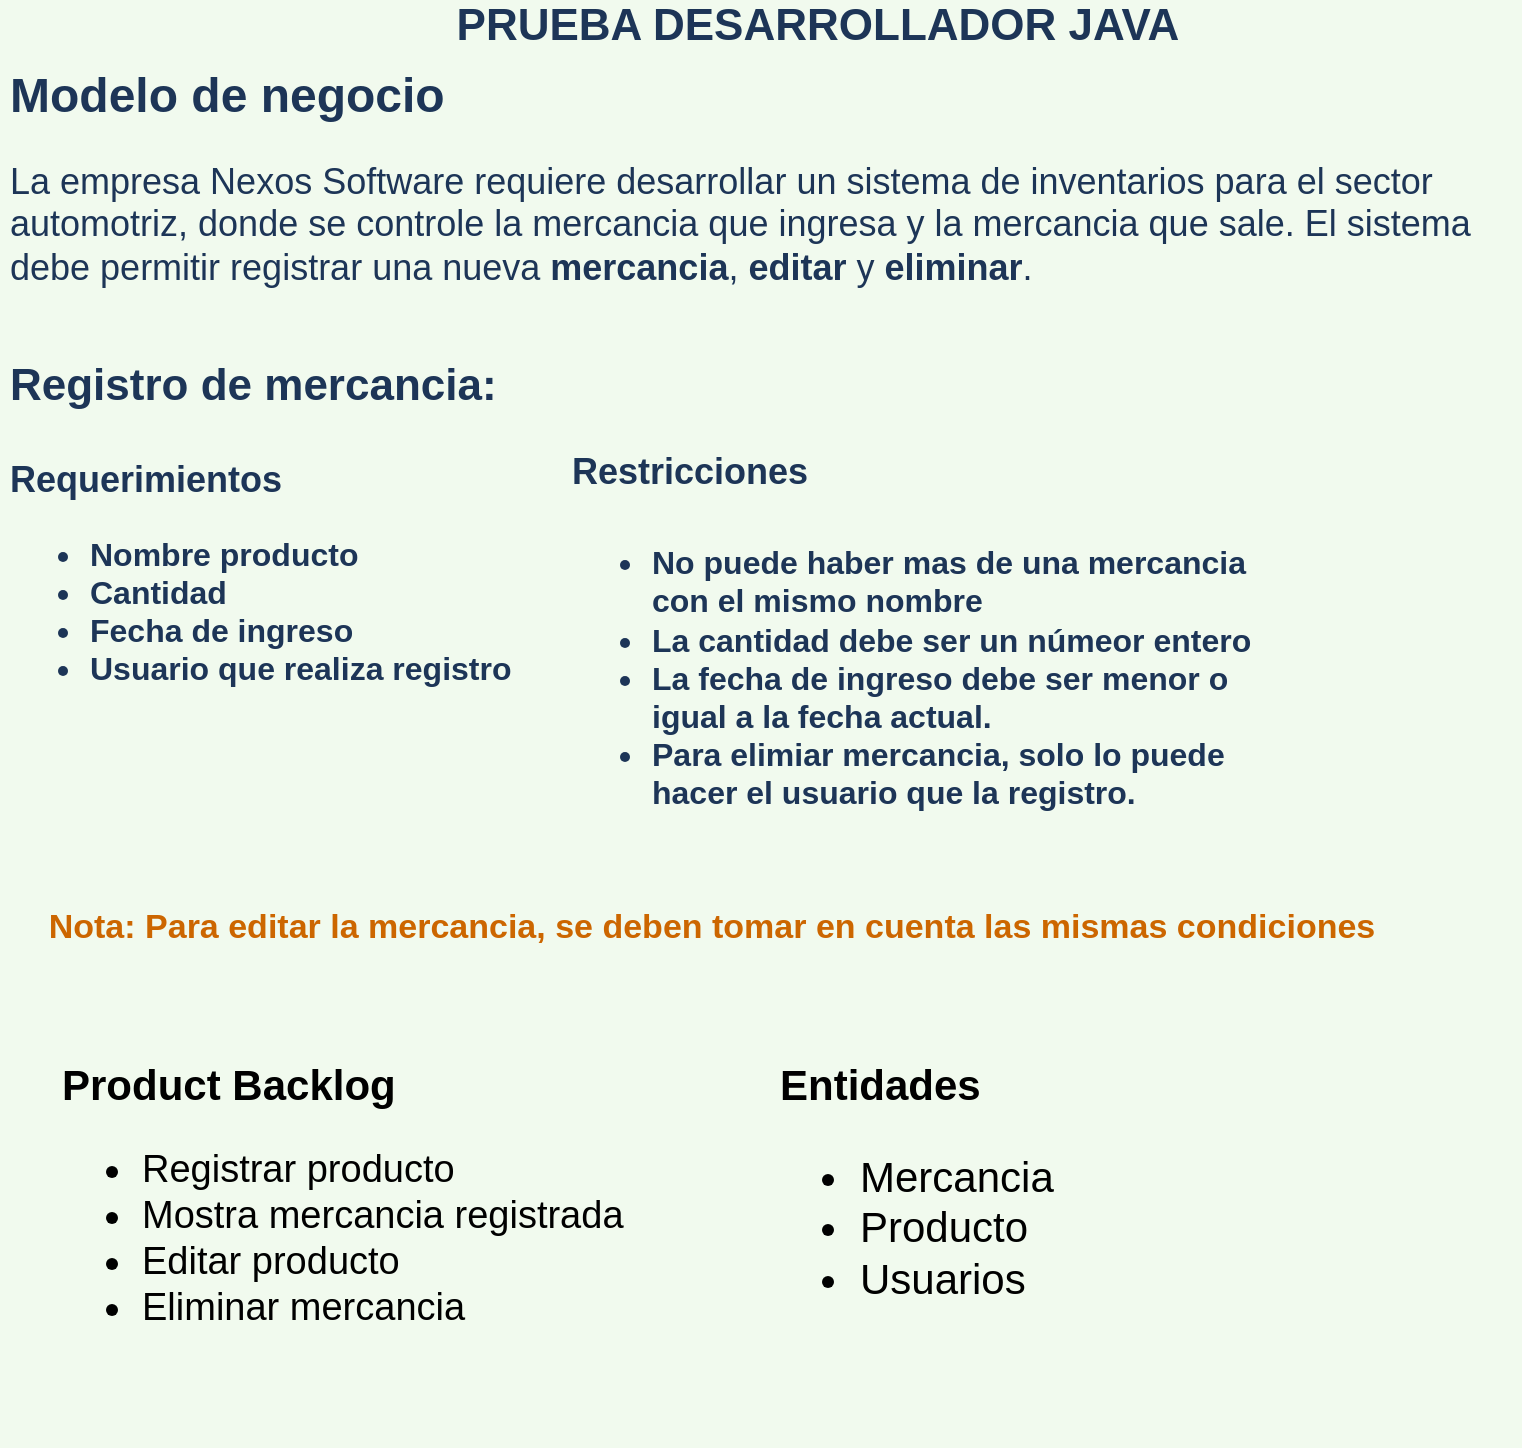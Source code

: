 <mxfile>
    <diagram id="35_GqeY-hcS4UMfaOFEf" name="Reto">
        <mxGraphModel dx="1060" dy="479" grid="0" gridSize="10" guides="1" tooltips="1" connect="1" arrows="1" fold="1" page="1" pageScale="1" pageWidth="827" pageHeight="1169" background="#F1FAEE" math="0" shadow="0">
            <root>
                <mxCell id="0"/>
                <mxCell id="1" parent="0"/>
                <mxCell id="2" value="&lt;b style=&quot;font-size: 22px;&quot;&gt;PRUEBA DESARROLLADOR JAVA&lt;/b&gt;" style="text;html=1;strokeColor=none;fillColor=none;align=center;verticalAlign=middle;whiteSpace=wrap;rounded=0;fontColor=#1D3557;fontSize=22;" parent="1" vertex="1">
                    <mxGeometry x="256" y="60" width="386" height="10" as="geometry"/>
                </mxCell>
                <mxCell id="4" value="&lt;h1 style=&quot;font-size: 24px&quot;&gt;&lt;font style=&quot;font-size: 24px&quot;&gt;Modelo de negocio&lt;/font&gt;&lt;/h1&gt;&lt;p style=&quot;font-size: 18px&quot;&gt;La empresa Nexos Software requiere desarrollar un sistema de inventarios para el sector automotriz, donde se controle la mercancia que ingresa y la mercancia que sale. El sistema debe permitir registrar una nueva &lt;b&gt;mercancia&lt;/b&gt;, &lt;b&gt;editar&lt;/b&gt; y &lt;b&gt;eliminar&lt;/b&gt;.&lt;/p&gt;" style="text;html=1;strokeColor=none;fillColor=none;spacing=5;spacingTop=-20;whiteSpace=wrap;overflow=hidden;rounded=0;sketch=0;fontSize=16;fontColor=#1D3557;" parent="1" vertex="1">
                    <mxGeometry x="40" y="80" width="760" height="125" as="geometry"/>
                </mxCell>
                <mxCell id="6" value="&lt;h1&gt;&lt;font style=&quot;font-size: 22px&quot;&gt;Registro de mercancia:&lt;/font&gt;&lt;/h1&gt;&lt;div&gt;&lt;font style=&quot;font-size: 18px&quot;&gt;&lt;b&gt;Requerimientos&lt;/b&gt;&lt;/font&gt;&lt;/div&gt;&lt;ul&gt;&lt;li&gt;&lt;b&gt;Nombre producto&lt;/b&gt;&lt;br&gt;&lt;/li&gt;&lt;li&gt;&lt;b&gt;Cantidad&lt;/b&gt;&lt;/li&gt;&lt;li&gt;&lt;b&gt;Fecha de ingreso&lt;/b&gt;&lt;/li&gt;&lt;li&gt;&lt;b&gt;Usuario que realiza registro&lt;/b&gt;&lt;/li&gt;&lt;/ul&gt;&lt;p&gt;&lt;/p&gt;" style="text;html=1;strokeColor=none;fillColor=none;spacing=5;spacingTop=-20;whiteSpace=wrap;overflow=hidden;rounded=0;sketch=0;fontSize=16;fontColor=#1D3557;" parent="1" vertex="1">
                    <mxGeometry x="40" y="211" width="317" height="276" as="geometry"/>
                </mxCell>
                <mxCell id="7" value="&lt;h1&gt;&lt;b style=&quot;font-size: 18px&quot;&gt;Restricciones&lt;/b&gt;&lt;br&gt;&lt;/h1&gt;&lt;ul&gt;&lt;li&gt;&lt;b&gt;No puede haber mas de una mercancia con el mismo nombre&lt;/b&gt;&lt;/li&gt;&lt;li&gt;&lt;b&gt;La cantidad debe ser un númeor entero&lt;/b&gt;&lt;/li&gt;&lt;li&gt;&lt;b&gt;La fecha de ingreso debe ser menor o igual a la fecha actual.&lt;/b&gt;&lt;/li&gt;&lt;li&gt;&lt;b&gt;Para elimiar mercancia, solo lo puede hacer el usuario que la registro.&lt;/b&gt;&lt;/li&gt;&lt;/ul&gt;&lt;p&gt;&lt;/p&gt;" style="text;html=1;strokeColor=none;fillColor=none;spacing=5;spacingTop=-20;whiteSpace=wrap;overflow=hidden;rounded=0;sketch=0;fontSize=16;fontColor=#1D3557;" parent="1" vertex="1">
                    <mxGeometry x="321" y="253" width="368" height="243" as="geometry"/>
                </mxCell>
                <mxCell id="8" value="Nota: Para editar la mercancia, se deben tomar en cuenta las mismas condiciones" style="text;html=1;strokeColor=none;fillColor=none;align=center;verticalAlign=middle;whiteSpace=wrap;rounded=0;sketch=0;fontSize=17;fontStyle=1;fontColor=#CC6600;" parent="1" vertex="1">
                    <mxGeometry x="54" y="506" width="684" height="20" as="geometry"/>
                </mxCell>
                <mxCell id="10" value="&lt;h1 style=&quot;font-size: 21px&quot;&gt;&lt;font style=&quot;font-size: 21px&quot;&gt;Product Backlog&lt;/font&gt;&lt;/h1&gt;&lt;div style=&quot;font-size: 19px&quot;&gt;&lt;ul&gt;&lt;li&gt;&lt;font style=&quot;font-size: 19px&quot;&gt;Registrar producto&lt;/font&gt;&lt;/li&gt;&lt;li&gt;&lt;font style=&quot;font-size: 19px&quot;&gt;Mostra mercancia registrada&lt;/font&gt;&lt;/li&gt;&lt;li&gt;&lt;font style=&quot;font-size: 19px&quot;&gt;Editar producto&lt;/font&gt;&lt;/li&gt;&lt;li&gt;&lt;font style=&quot;font-size: 19px&quot;&gt;Eliminar mercancia&lt;/font&gt;&lt;/li&gt;&lt;/ul&gt;&lt;/div&gt;" style="text;html=1;strokeColor=none;fillColor=none;spacing=5;spacingTop=-20;whiteSpace=wrap;overflow=hidden;rounded=0;sketch=0;fontSize=21;fontColor=#000000;" parent="1" vertex="1">
                    <mxGeometry x="66" y="578" width="294" height="197" as="geometry"/>
                </mxCell>
                <mxCell id="80CbuJvlm-rn-mdEoXSo-10" value="&lt;h1 style=&quot;font-size: 21px&quot;&gt;Entidades&lt;/h1&gt;&lt;div&gt;&lt;ul&gt;&lt;li&gt;Mercancia&lt;/li&gt;&lt;li&gt;Producto&lt;/li&gt;&lt;li&gt;Usuarios&lt;/li&gt;&lt;/ul&gt;&lt;/div&gt;" style="text;html=1;strokeColor=none;fillColor=none;spacing=5;spacingTop=-20;whiteSpace=wrap;overflow=hidden;rounded=0;sketch=0;fontSize=21;fontColor=#000000;" parent="1" vertex="1">
                    <mxGeometry x="425" y="578" width="294" height="197" as="geometry"/>
                </mxCell>
            </root>
        </mxGraphModel>
    </diagram>
    <diagram id="Z2cMeqLKKhU5jT5dUylI" name="Mokups">
        <mxGraphModel dx="1060" dy="499" grid="0" gridSize="10" guides="1" tooltips="1" connect="1" arrows="1" fold="1" page="1" pageScale="1" pageWidth="827" pageHeight="1169" math="0" shadow="0">
            <root>
                <mxCell id="kp_I51TYkRLFt57Wf-5Y-0"/>
                <mxCell id="kp_I51TYkRLFt57Wf-5Y-1" parent="kp_I51TYkRLFt57Wf-5Y-0"/>
                <mxCell id="W-PX67Ha8uIDSohDjEi4-0" value="" style="strokeWidth=1;shadow=0;dashed=0;align=center;html=1;shape=mxgraph.mockup.containers.browserWindow;rSize=0;strokeColor2=#008cff;strokeColor3=#c4c4c4;mainText=,;recursiveResize=0;rounded=0;sketch=0;" parent="kp_I51TYkRLFt57Wf-5Y-1" vertex="1">
                    <mxGeometry x="59" y="30" width="701" height="471" as="geometry"/>
                </mxCell>
                <mxCell id="W-PX67Ha8uIDSohDjEi4-1" value="Page 1" style="strokeWidth=1;shadow=0;dashed=0;align=center;html=1;shape=mxgraph.mockup.containers.anchor;fontSize=17;align=left;" parent="W-PX67Ha8uIDSohDjEi4-0" vertex="1">
                    <mxGeometry x="60" y="12" width="110" height="26" as="geometry"/>
                </mxCell>
                <mxCell id="W-PX67Ha8uIDSohDjEi4-2" value="https://www.draw.io" style="strokeWidth=1;shadow=0;dashed=0;align=center;html=1;shape=mxgraph.mockup.containers.anchor;rSize=0;fontSize=17;align=left;" parent="W-PX67Ha8uIDSohDjEi4-0" vertex="1">
                    <mxGeometry x="130" y="60" width="250" height="26" as="geometry"/>
                </mxCell>
                <mxCell id="W-PX67Ha8uIDSohDjEi4-3" value="" style="strokeWidth=1;shadow=0;dashed=0;align=center;html=1;shape=mxgraph.mockup.containers.browserWindow;rSize=0;strokeColor2=#008cff;strokeColor3=#c4c4c4;mainText=,;recursiveResize=0;rounded=0;sketch=0;" parent="kp_I51TYkRLFt57Wf-5Y-1" vertex="1">
                    <mxGeometry x="59" y="563" width="701" height="471" as="geometry"/>
                </mxCell>
                <mxCell id="W-PX67Ha8uIDSohDjEi4-4" value="Page 1" style="strokeWidth=1;shadow=0;dashed=0;align=center;html=1;shape=mxgraph.mockup.containers.anchor;fontSize=17;align=left;" parent="W-PX67Ha8uIDSohDjEi4-3" vertex="1">
                    <mxGeometry x="60" y="12" width="110" height="26" as="geometry"/>
                </mxCell>
                <mxCell id="W-PX67Ha8uIDSohDjEi4-5" value="https://www.draw.io" style="strokeWidth=1;shadow=0;dashed=0;align=center;html=1;shape=mxgraph.mockup.containers.anchor;rSize=0;fontSize=17;align=left;" parent="W-PX67Ha8uIDSohDjEi4-3" vertex="1">
                    <mxGeometry x="130" y="60" width="250" height="26" as="geometry"/>
                </mxCell>
                <mxCell id="W-PX67Ha8uIDSohDjEi4-6" value="" style="strokeWidth=1;shadow=0;dashed=0;align=center;html=1;shape=mxgraph.mockup.containers.browserWindow;rSize=0;strokeColor2=#008cff;strokeColor3=#c4c4c4;mainText=,;recursiveResize=0;rounded=0;sketch=0;" parent="kp_I51TYkRLFt57Wf-5Y-1" vertex="1">
                    <mxGeometry x="890" y="35" width="701" height="471" as="geometry"/>
                </mxCell>
                <mxCell id="W-PX67Ha8uIDSohDjEi4-7" value="Page 1" style="strokeWidth=1;shadow=0;dashed=0;align=center;html=1;shape=mxgraph.mockup.containers.anchor;fontSize=17;align=left;" parent="W-PX67Ha8uIDSohDjEi4-6" vertex="1">
                    <mxGeometry x="60" y="12" width="110" height="26" as="geometry"/>
                </mxCell>
                <mxCell id="W-PX67Ha8uIDSohDjEi4-8" value="https://www.draw.io" style="strokeWidth=1;shadow=0;dashed=0;align=center;html=1;shape=mxgraph.mockup.containers.anchor;rSize=0;fontSize=17;align=left;" parent="W-PX67Ha8uIDSohDjEi4-6" vertex="1">
                    <mxGeometry x="130" y="60" width="250" height="26" as="geometry"/>
                </mxCell>
                <mxCell id="W-PX67Ha8uIDSohDjEi4-9" value="" style="strokeWidth=1;shadow=0;dashed=0;align=center;html=1;shape=mxgraph.mockup.containers.browserWindow;rSize=0;strokeColor2=#008cff;strokeColor3=#c4c4c4;mainText=,;recursiveResize=0;rounded=0;sketch=0;" parent="kp_I51TYkRLFt57Wf-5Y-1" vertex="1">
                    <mxGeometry x="893" y="568" width="701" height="471" as="geometry"/>
                </mxCell>
                <mxCell id="W-PX67Ha8uIDSohDjEi4-10" value="Page 1" style="strokeWidth=1;shadow=0;dashed=0;align=center;html=1;shape=mxgraph.mockup.containers.anchor;fontSize=17;align=left;" parent="W-PX67Ha8uIDSohDjEi4-9" vertex="1">
                    <mxGeometry x="60" y="12" width="110" height="26" as="geometry"/>
                </mxCell>
                <mxCell id="W-PX67Ha8uIDSohDjEi4-11" value="https://www.draw.io" style="strokeWidth=1;shadow=0;dashed=0;align=center;html=1;shape=mxgraph.mockup.containers.anchor;rSize=0;fontSize=17;align=left;" parent="W-PX67Ha8uIDSohDjEi4-9" vertex="1">
                    <mxGeometry x="130" y="60" width="250" height="26" as="geometry"/>
                </mxCell>
            </root>
        </mxGraphModel>
    </diagram>
    <diagram id="do_1I9bGwJpKFotPgAol" name="Diagrama De Clases">
        <mxGraphModel dx="883" dy="416" grid="0" gridSize="10" guides="1" tooltips="1" connect="1" arrows="1" fold="1" page="1" pageScale="1" pageWidth="827" pageHeight="1169" background="#EEEEEE" math="0" shadow="0">
            <root>
                <mxCell id="lMCMlvRM0i4NGZ_WubSS-0"/>
                <mxCell id="lMCMlvRM0i4NGZ_WubSS-1" parent="lMCMlvRM0i4NGZ_WubSS-0"/>
                <mxCell id="v5DZIVsE6dJ2tptvOozt-21" style="edgeStyle=orthogonalEdgeStyle;curved=0;rounded=1;sketch=0;orthogonalLoop=1;jettySize=auto;html=1;fontColor=#1A1A1A;startArrow=none;startFill=0;endArrow=none;endFill=0;strokeColor=#182E3E;" parent="lMCMlvRM0i4NGZ_WubSS-1" source="zg_BeDo47k0HZeqgUqpH-0" target="v5DZIVsE6dJ2tptvOozt-4" edge="1">
                    <mxGeometry relative="1" as="geometry"/>
                </mxCell>
                <mxCell id="zg_BeDo47k0HZeqgUqpH-0" value="Merchandise" style="swimlane;fontStyle=1;align=center;verticalAlign=top;childLayout=stackLayout;horizontal=1;startSize=26;horizontalStack=0;resizeParent=1;resizeParentMax=0;resizeLast=0;collapsible=1;marginBottom=0;rounded=0;sketch=0;fillColor=#F5AB50;strokeColor=#909090;fontColor=#1A1A1A;" parent="lMCMlvRM0i4NGZ_WubSS-1" vertex="1">
                    <mxGeometry x="195" y="440" width="160" height="190" as="geometry"/>
                </mxCell>
                <mxCell id="zg_BeDo47k0HZeqgUqpH-1" value="- id: Long" style="text;strokeColor=none;fillColor=none;align=left;verticalAlign=top;spacingLeft=4;spacingRight=4;overflow=hidden;rotatable=0;points=[[0,0.5],[1,0.5]];portConstraint=eastwest;fontColor=#1A1A1A;" parent="zg_BeDo47k0HZeqgUqpH-0" vertex="1">
                    <mxGeometry y="26" width="160" height="26" as="geometry"/>
                </mxCell>
                <mxCell id="NB-hk4QdfkGCocH7vL1E-4" value="- product: Product" style="text;strokeColor=none;fillColor=none;align=left;verticalAlign=top;spacingLeft=4;spacingRight=4;overflow=hidden;rotatable=0;points=[[0,0.5],[1,0.5]];portConstraint=eastwest;fontColor=#1A1A1A;" parent="zg_BeDo47k0HZeqgUqpH-0" vertex="1">
                    <mxGeometry y="52" width="160" height="26" as="geometry"/>
                </mxCell>
                <mxCell id="NB-hk4QdfkGCocH7vL1E-0" value="- amount: int" style="text;strokeColor=none;fillColor=none;align=left;verticalAlign=top;spacingLeft=4;spacingRight=4;overflow=hidden;rotatable=0;points=[[0,0.5],[1,0.5]];portConstraint=eastwest;fontColor=#1A1A1A;" parent="zg_BeDo47k0HZeqgUqpH-0" vertex="1">
                    <mxGeometry y="78" width="160" height="26" as="geometry"/>
                </mxCell>
                <mxCell id="NB-hk4QdfkGCocH7vL1E-1" value="- admisionDate: Date" style="text;strokeColor=none;fillColor=none;align=left;verticalAlign=top;spacingLeft=4;spacingRight=4;overflow=hidden;rotatable=0;points=[[0,0.5],[1,0.5]];portConstraint=eastwest;fontColor=#1A1A1A;" parent="zg_BeDo47k0HZeqgUqpH-0" vertex="1">
                    <mxGeometry y="104" width="160" height="26" as="geometry"/>
                </mxCell>
                <mxCell id="NB-hk4QdfkGCocH7vL1E-2" value="- user: User" style="text;strokeColor=none;fillColor=none;align=left;verticalAlign=top;spacingLeft=4;spacingRight=4;overflow=hidden;rotatable=0;points=[[0,0.5],[1,0.5]];portConstraint=eastwest;fontColor=#1A1A1A;" parent="zg_BeDo47k0HZeqgUqpH-0" vertex="1">
                    <mxGeometry y="130" width="160" height="26" as="geometry"/>
                </mxCell>
                <mxCell id="zg_BeDo47k0HZeqgUqpH-2" value="" style="line;strokeWidth=1;fillColor=none;align=left;verticalAlign=middle;spacingTop=-1;spacingLeft=3;spacingRight=3;rotatable=0;labelPosition=right;points=[];portConstraint=eastwest;strokeColor=#909090;fontColor=#1A1A1A;labelBackgroundColor=#EEEEEE;" parent="zg_BeDo47k0HZeqgUqpH-0" vertex="1">
                    <mxGeometry y="156" width="160" height="8" as="geometry"/>
                </mxCell>
                <mxCell id="zg_BeDo47k0HZeqgUqpH-3" value="+ method(type): type" style="text;strokeColor=none;fillColor=none;align=left;verticalAlign=top;spacingLeft=4;spacingRight=4;overflow=hidden;rotatable=0;points=[[0,0.5],[1,0.5]];portConstraint=eastwest;fontColor=#1A1A1A;" parent="zg_BeDo47k0HZeqgUqpH-0" vertex="1">
                    <mxGeometry y="164" width="160" height="26" as="geometry"/>
                </mxCell>
                <mxCell id="v5DZIVsE6dJ2tptvOozt-10" style="edgeStyle=orthogonalEdgeStyle;curved=0;rounded=1;sketch=0;orthogonalLoop=1;jettySize=auto;html=1;fontColor=#1A1A1A;startArrow=none;startFill=0;endArrow=none;endFill=0;strokeColor=#182E3E;" parent="lMCMlvRM0i4NGZ_WubSS-1" source="zg_BeDo47k0HZeqgUqpH-8" target="zg_BeDo47k0HZeqgUqpH-12" edge="1">
                    <mxGeometry relative="1" as="geometry"/>
                </mxCell>
                <mxCell id="v5DZIVsE6dJ2tptvOozt-16" style="edgeStyle=orthogonalEdgeStyle;curved=0;rounded=1;sketch=0;orthogonalLoop=1;jettySize=auto;html=1;fontColor=#1A1A1A;startArrow=none;startFill=0;endArrow=none;endFill=0;strokeColor=#182E3E;" parent="lMCMlvRM0i4NGZ_WubSS-1" source="zg_BeDo47k0HZeqgUqpH-8" target="zg_BeDo47k0HZeqgUqpH-0" edge="1">
                    <mxGeometry relative="1" as="geometry"/>
                </mxCell>
                <mxCell id="zg_BeDo47k0HZeqgUqpH-8" value="User" style="swimlane;fontStyle=1;align=center;verticalAlign=top;childLayout=stackLayout;horizontal=1;startSize=26;horizontalStack=0;resizeParent=1;resizeParentMax=0;resizeLast=0;collapsible=1;marginBottom=0;rounded=0;sketch=0;fillColor=#F5AB50;strokeColor=#909090;fontColor=#1A1A1A;" parent="lMCMlvRM0i4NGZ_WubSS-1" vertex="1">
                    <mxGeometry x="145" y="131" width="210" height="190" as="geometry"/>
                </mxCell>
                <mxCell id="zg_BeDo47k0HZeqgUqpH-9" value="- id: Long" style="text;strokeColor=none;fillColor=none;align=left;verticalAlign=top;spacingLeft=4;spacingRight=4;overflow=hidden;rotatable=0;points=[[0,0.5],[1,0.5]];portConstraint=eastwest;fontColor=#1A1A1A;" parent="zg_BeDo47k0HZeqgUqpH-8" vertex="1">
                    <mxGeometry y="26" width="210" height="26" as="geometry"/>
                </mxCell>
                <mxCell id="NB-hk4QdfkGCocH7vL1E-3" value="- name: String " style="text;strokeColor=none;fillColor=none;align=left;verticalAlign=top;spacingLeft=4;spacingRight=4;overflow=hidden;rotatable=0;points=[[0,0.5],[1,0.5]];portConstraint=eastwest;fontColor=#1A1A1A;" parent="zg_BeDo47k0HZeqgUqpH-8" vertex="1">
                    <mxGeometry y="52" width="210" height="26" as="geometry"/>
                </mxCell>
                <mxCell id="zg_BeDo47k0HZeqgUqpH-19" value="- age: int&#10; " style="text;strokeColor=none;fillColor=none;align=left;verticalAlign=top;spacingLeft=4;spacingRight=4;overflow=hidden;rotatable=0;points=[[0,0.5],[1,0.5]];portConstraint=eastwest;fontColor=#1A1A1A;" parent="zg_BeDo47k0HZeqgUqpH-8" vertex="1">
                    <mxGeometry y="78" width="210" height="26" as="geometry"/>
                </mxCell>
                <mxCell id="zg_BeDo47k0HZeqgUqpH-20" value="- role: Role&#10; " style="text;strokeColor=none;fillColor=none;align=left;verticalAlign=top;spacingLeft=4;spacingRight=4;overflow=hidden;rotatable=0;points=[[0,0.5],[1,0.5]];portConstraint=eastwest;fontColor=#1A1A1A;" parent="zg_BeDo47k0HZeqgUqpH-8" vertex="1">
                    <mxGeometry y="104" width="210" height="26" as="geometry"/>
                </mxCell>
                <mxCell id="zg_BeDo47k0HZeqgUqpH-21" value="- entryDateToCompany: Date&#10; " style="text;strokeColor=none;fillColor=none;align=left;verticalAlign=top;spacingLeft=4;spacingRight=4;overflow=hidden;rotatable=0;points=[[0,0.5],[1,0.5]];portConstraint=eastwest;fontColor=#1A1A1A;" parent="zg_BeDo47k0HZeqgUqpH-8" vertex="1">
                    <mxGeometry y="130" width="210" height="26" as="geometry"/>
                </mxCell>
                <mxCell id="zg_BeDo47k0HZeqgUqpH-10" value="" style="line;strokeWidth=1;fillColor=none;align=left;verticalAlign=middle;spacingTop=-1;spacingLeft=3;spacingRight=3;rotatable=0;labelPosition=right;points=[];portConstraint=eastwest;strokeColor=#909090;fontColor=#1A1A1A;labelBackgroundColor=#EEEEEE;" parent="zg_BeDo47k0HZeqgUqpH-8" vertex="1">
                    <mxGeometry y="156" width="210" height="8" as="geometry"/>
                </mxCell>
                <mxCell id="zg_BeDo47k0HZeqgUqpH-11" value="+ method(type): type" style="text;strokeColor=none;fillColor=none;align=left;verticalAlign=top;spacingLeft=4;spacingRight=4;overflow=hidden;rotatable=0;points=[[0,0.5],[1,0.5]];portConstraint=eastwest;fontColor=#1A1A1A;" parent="zg_BeDo47k0HZeqgUqpH-8" vertex="1">
                    <mxGeometry y="164" width="210" height="26" as="geometry"/>
                </mxCell>
                <mxCell id="zg_BeDo47k0HZeqgUqpH-12" value="Role" style="swimlane;fontStyle=1;align=center;verticalAlign=top;childLayout=stackLayout;horizontal=1;startSize=26;horizontalStack=0;resizeParent=1;resizeParentMax=0;resizeLast=0;collapsible=1;marginBottom=0;rounded=0;sketch=0;fillColor=#F5AB50;strokeColor=#909090;fontColor=#1A1A1A;" parent="lMCMlvRM0i4NGZ_WubSS-1" vertex="1">
                    <mxGeometry x="560" y="157" width="160" height="138" as="geometry"/>
                </mxCell>
                <mxCell id="zg_BeDo47k0HZeqgUqpH-13" value="- id: Long" style="text;strokeColor=none;fillColor=none;align=left;verticalAlign=top;spacingLeft=4;spacingRight=4;overflow=hidden;rotatable=0;points=[[0,0.5],[1,0.5]];portConstraint=eastwest;fontColor=#1A1A1A;" parent="zg_BeDo47k0HZeqgUqpH-12" vertex="1">
                    <mxGeometry y="26" width="160" height="26" as="geometry"/>
                </mxCell>
                <mxCell id="NB-hk4QdfkGCocH7vL1E-5" value="- name: String" style="text;strokeColor=none;fillColor=none;align=left;verticalAlign=top;spacingLeft=4;spacingRight=4;overflow=hidden;rotatable=0;points=[[0,0.5],[1,0.5]];portConstraint=eastwest;fontColor=#1A1A1A;" parent="zg_BeDo47k0HZeqgUqpH-12" vertex="1">
                    <mxGeometry y="52" width="160" height="26" as="geometry"/>
                </mxCell>
                <mxCell id="NB-hk4QdfkGCocH7vL1E-6" value="- description: String" style="text;strokeColor=none;fillColor=none;align=left;verticalAlign=top;spacingLeft=4;spacingRight=4;overflow=hidden;rotatable=0;points=[[0,0.5],[1,0.5]];portConstraint=eastwest;fontColor=#1A1A1A;" parent="zg_BeDo47k0HZeqgUqpH-12" vertex="1">
                    <mxGeometry y="78" width="160" height="26" as="geometry"/>
                </mxCell>
                <mxCell id="zg_BeDo47k0HZeqgUqpH-14" value="" style="line;strokeWidth=1;fillColor=none;align=left;verticalAlign=middle;spacingTop=-1;spacingLeft=3;spacingRight=3;rotatable=0;labelPosition=right;points=[];portConstraint=eastwest;strokeColor=#909090;fontColor=#1A1A1A;labelBackgroundColor=#EEEEEE;" parent="zg_BeDo47k0HZeqgUqpH-12" vertex="1">
                    <mxGeometry y="104" width="160" height="8" as="geometry"/>
                </mxCell>
                <mxCell id="zg_BeDo47k0HZeqgUqpH-15" value="+ method(type): type" style="text;strokeColor=none;fillColor=none;align=left;verticalAlign=top;spacingLeft=4;spacingRight=4;overflow=hidden;rotatable=0;points=[[0,0.5],[1,0.5]];portConstraint=eastwest;fontColor=#1A1A1A;" parent="zg_BeDo47k0HZeqgUqpH-12" vertex="1">
                    <mxGeometry y="112" width="160" height="26" as="geometry"/>
                </mxCell>
                <mxCell id="v5DZIVsE6dJ2tptvOozt-4" value="PRODUCTO" style="swimlane;fontStyle=1;align=center;verticalAlign=top;childLayout=stackLayout;horizontal=1;startSize=26;horizontalStack=0;resizeParent=1;resizeParentMax=0;resizeLast=0;collapsible=1;marginBottom=0;rounded=0;sketch=0;fillColor=#F5AB50;strokeColor=#909090;fontColor=#1A1A1A;" parent="lMCMlvRM0i4NGZ_WubSS-1" vertex="1">
                    <mxGeometry x="563" y="440" width="160" height="112" as="geometry"/>
                </mxCell>
                <mxCell id="v5DZIVsE6dJ2tptvOozt-5" value="- id: Long" style="text;strokeColor=none;fillColor=none;align=left;verticalAlign=top;spacingLeft=4;spacingRight=4;overflow=hidden;rotatable=0;points=[[0,0.5],[1,0.5]];portConstraint=eastwest;fontColor=#1A1A1A;" parent="v5DZIVsE6dJ2tptvOozt-4" vertex="1">
                    <mxGeometry y="26" width="160" height="26" as="geometry"/>
                </mxCell>
                <mxCell id="v5DZIVsE6dJ2tptvOozt-6" value="- name: String" style="text;strokeColor=none;fillColor=none;align=left;verticalAlign=top;spacingLeft=4;spacingRight=4;overflow=hidden;rotatable=0;points=[[0,0.5],[1,0.5]];portConstraint=eastwest;fontColor=#1A1A1A;" parent="v5DZIVsE6dJ2tptvOozt-4" vertex="1">
                    <mxGeometry y="52" width="160" height="26" as="geometry"/>
                </mxCell>
                <mxCell id="v5DZIVsE6dJ2tptvOozt-8" value="" style="line;strokeWidth=1;fillColor=none;align=left;verticalAlign=middle;spacingTop=-1;spacingLeft=3;spacingRight=3;rotatable=0;labelPosition=right;points=[];portConstraint=eastwest;strokeColor=#909090;fontColor=#1A1A1A;labelBackgroundColor=#EEEEEE;" parent="v5DZIVsE6dJ2tptvOozt-4" vertex="1">
                    <mxGeometry y="78" width="160" height="8" as="geometry"/>
                </mxCell>
                <mxCell id="v5DZIVsE6dJ2tptvOozt-9" value="+ method(type): type" style="text;strokeColor=none;fillColor=none;align=left;verticalAlign=top;spacingLeft=4;spacingRight=4;overflow=hidden;rotatable=0;points=[[0,0.5],[1,0.5]];portConstraint=eastwest;fontColor=#1A1A1A;" parent="v5DZIVsE6dJ2tptvOozt-4" vertex="1">
                    <mxGeometry y="86" width="160" height="26" as="geometry"/>
                </mxCell>
                <mxCell id="v5DZIVsE6dJ2tptvOozt-11" value="tiene" style="text;html=1;align=center;verticalAlign=middle;resizable=0;points=[];autosize=1;strokeColor=none;fontColor=#1A1A1A;" parent="lMCMlvRM0i4NGZ_WubSS-1" vertex="1">
                    <mxGeometry x="361" y="203" width="36" height="18" as="geometry"/>
                </mxCell>
                <mxCell id="v5DZIVsE6dJ2tptvOozt-12" value="1...*" style="text;html=1;align=center;verticalAlign=middle;resizable=0;points=[];autosize=1;strokeColor=none;fontColor=#1A1A1A;" parent="lMCMlvRM0i4NGZ_WubSS-1" vertex="1">
                    <mxGeometry x="364" y="229" width="31" height="18" as="geometry"/>
                </mxCell>
                <mxCell id="v5DZIVsE6dJ2tptvOozt-13" value="pertenece" style="text;html=1;align=center;verticalAlign=middle;resizable=0;points=[];autosize=1;strokeColor=none;fontColor=#1A1A1A;" parent="lMCMlvRM0i4NGZ_WubSS-1" vertex="1">
                    <mxGeometry x="497" y="203" width="63" height="18" as="geometry"/>
                </mxCell>
                <mxCell id="v5DZIVsE6dJ2tptvOozt-14" value="1...1" style="text;html=1;align=center;verticalAlign=middle;resizable=0;points=[];autosize=1;strokeColor=none;fontColor=#1A1A1A;" parent="lMCMlvRM0i4NGZ_WubSS-1" vertex="1">
                    <mxGeometry x="521" y="229" width="33" height="18" as="geometry"/>
                </mxCell>
                <mxCell id="v5DZIVsE6dJ2tptvOozt-17" value="realiza acciones" style="text;html=1;align=center;verticalAlign=middle;resizable=0;points=[];autosize=1;strokeColor=none;fontColor=#1A1A1A;" parent="lMCMlvRM0i4NGZ_WubSS-1" vertex="1">
                    <mxGeometry x="148" y="327" width="96" height="18" as="geometry"/>
                </mxCell>
                <mxCell id="v5DZIVsE6dJ2tptvOozt-18" value="1...*" style="text;html=1;align=center;verticalAlign=middle;resizable=0;points=[];autosize=1;strokeColor=none;fontColor=#1A1A1A;" parent="lMCMlvRM0i4NGZ_WubSS-1" vertex="1">
                    <mxGeometry x="254" y="327" width="31" height="18" as="geometry"/>
                </mxCell>
                <mxCell id="v5DZIVsE6dJ2tptvOozt-19" value="Es gestionada" style="text;html=1;align=center;verticalAlign=middle;resizable=0;points=[];autosize=1;strokeColor=none;fontColor=#1A1A1A;" parent="lMCMlvRM0i4NGZ_WubSS-1" vertex="1">
                    <mxGeometry x="182" y="414" width="86" height="18" as="geometry"/>
                </mxCell>
                <mxCell id="v5DZIVsE6dJ2tptvOozt-20" value="1...1" style="text;html=1;align=center;verticalAlign=middle;resizable=0;points=[];autosize=1;strokeColor=none;fontColor=#1A1A1A;" parent="lMCMlvRM0i4NGZ_WubSS-1" vertex="1">
                    <mxGeometry x="281" y="413" width="33" height="18" as="geometry"/>
                </mxCell>
                <mxCell id="v5DZIVsE6dJ2tptvOozt-22" value="Contiene" style="text;html=1;align=center;verticalAlign=middle;resizable=0;points=[];autosize=1;strokeColor=none;fontColor=#1A1A1A;" parent="lMCMlvRM0i4NGZ_WubSS-1" vertex="1">
                    <mxGeometry x="358" y="511" width="58" height="18" as="geometry"/>
                </mxCell>
                <mxCell id="v5DZIVsE6dJ2tptvOozt-24" value="1...1" style="text;html=1;align=center;verticalAlign=middle;resizable=0;points=[];autosize=1;strokeColor=none;fontColor=#1A1A1A;" parent="lMCMlvRM0i4NGZ_WubSS-1" vertex="1">
                    <mxGeometry x="358" y="541" width="33" height="18" as="geometry"/>
                </mxCell>
                <mxCell id="v5DZIVsE6dJ2tptvOozt-25" value="pertenece" style="text;html=1;align=center;verticalAlign=middle;resizable=0;points=[];autosize=1;strokeColor=none;fontColor=#1A1A1A;" parent="lMCMlvRM0i4NGZ_WubSS-1" vertex="1">
                    <mxGeometry x="497" y="472" width="63" height="18" as="geometry"/>
                </mxCell>
                <mxCell id="v5DZIVsE6dJ2tptvOozt-28" value="1...1" style="text;html=1;align=center;verticalAlign=middle;resizable=0;points=[];autosize=1;strokeColor=none;fontColor=#1A1A1A;" parent="lMCMlvRM0i4NGZ_WubSS-1" vertex="1">
                    <mxGeometry x="521.5" y="505" width="33" height="18" as="geometry"/>
                </mxCell>
            </root>
        </mxGraphModel>
    </diagram>
    <diagram id="u_uJjcJ66nfPgIXtvA97" name="EntidadRelacion">
        <mxGraphModel dx="1060" dy="479" grid="0" gridSize="10" guides="1" tooltips="1" connect="1" arrows="1" fold="1" page="1" pageScale="1" pageWidth="827" pageHeight="1169" background="#EEEEEE" math="0" shadow="0">
            <root>
                <mxCell id="DoQpAC8117qhnvemwFj_-0"/>
                <mxCell id="DoQpAC8117qhnvemwFj_-1" parent="DoQpAC8117qhnvemwFj_-0"/>
                <mxCell id="YnPcKXAepAWKPNKwZ6Nb-0" value="USER" style="shape=table;startSize=30;container=1;collapsible=1;childLayout=tableLayout;fixedRows=1;rowLines=0;fontStyle=1;align=center;resizeLast=1;rounded=0;sketch=0;fontColor=#1A1A1A;strokeColor=#909090;fillColor=#F5AB50;" parent="DoQpAC8117qhnvemwFj_-1" vertex="1">
                    <mxGeometry x="59" y="103" width="277" height="160" as="geometry"/>
                </mxCell>
                <mxCell id="YnPcKXAepAWKPNKwZ6Nb-1" value="" style="shape=partialRectangle;collapsible=0;dropTarget=0;pointerEvents=0;fillColor=none;top=0;left=0;bottom=1;right=0;points=[[0,0.5],[1,0.5]];portConstraint=eastwest;strokeColor=#909090;fontColor=#1A1A1A;" parent="YnPcKXAepAWKPNKwZ6Nb-0" vertex="1">
                    <mxGeometry y="30" width="277" height="30" as="geometry"/>
                </mxCell>
                <mxCell id="YnPcKXAepAWKPNKwZ6Nb-2" value="PK" style="shape=partialRectangle;connectable=0;fillColor=none;top=0;left=0;bottom=0;right=0;fontStyle=1;overflow=hidden;strokeColor=#909090;fontColor=#1A1A1A;" parent="YnPcKXAepAWKPNKwZ6Nb-1" vertex="1">
                    <mxGeometry width="30" height="30" as="geometry"/>
                </mxCell>
                <mxCell id="YnPcKXAepAWKPNKwZ6Nb-3" value="user_id int NOT NULL" style="shape=partialRectangle;connectable=0;fillColor=none;top=0;left=0;bottom=0;right=0;align=left;spacingLeft=6;fontStyle=5;overflow=hidden;strokeColor=#909090;fontColor=#1A1A1A;" parent="YnPcKXAepAWKPNKwZ6Nb-1" vertex="1">
                    <mxGeometry x="30" width="247" height="30" as="geometry"/>
                </mxCell>
                <mxCell id="YnPcKXAepAWKPNKwZ6Nb-4" value="" style="shape=partialRectangle;collapsible=0;dropTarget=0;pointerEvents=0;fillColor=none;top=0;left=0;bottom=0;right=0;points=[[0,0.5],[1,0.5]];portConstraint=eastwest;strokeColor=#909090;fontColor=#1A1A1A;" parent="YnPcKXAepAWKPNKwZ6Nb-0" vertex="1">
                    <mxGeometry y="60" width="277" height="30" as="geometry"/>
                </mxCell>
                <mxCell id="YnPcKXAepAWKPNKwZ6Nb-5" value="" style="shape=partialRectangle;connectable=0;fillColor=none;top=0;left=0;bottom=0;right=0;editable=1;overflow=hidden;strokeColor=#909090;fontColor=#1A1A1A;" parent="YnPcKXAepAWKPNKwZ6Nb-4" vertex="1">
                    <mxGeometry width="30" height="30" as="geometry"/>
                </mxCell>
                <mxCell id="YnPcKXAepAWKPNKwZ6Nb-6" value="name  varchar(200) NOT NULL" style="shape=partialRectangle;connectable=0;fillColor=none;top=0;left=0;bottom=0;right=0;align=left;spacingLeft=6;overflow=hidden;strokeColor=#909090;fontColor=#1A1A1A;" parent="YnPcKXAepAWKPNKwZ6Nb-4" vertex="1">
                    <mxGeometry x="30" width="247" height="30" as="geometry"/>
                </mxCell>
                <mxCell id="YnPcKXAepAWKPNKwZ6Nb-7" value="" style="shape=partialRectangle;collapsible=0;dropTarget=0;pointerEvents=0;fillColor=none;top=0;left=0;bottom=0;right=0;points=[[0,0.5],[1,0.5]];portConstraint=eastwest;strokeColor=#909090;fontColor=#1A1A1A;" parent="YnPcKXAepAWKPNKwZ6Nb-0" vertex="1">
                    <mxGeometry y="90" width="277" height="30" as="geometry"/>
                </mxCell>
                <mxCell id="YnPcKXAepAWKPNKwZ6Nb-8" value="" style="shape=partialRectangle;connectable=0;fillColor=none;top=0;left=0;bottom=0;right=0;editable=1;overflow=hidden;strokeColor=#909090;fontColor=#1A1A1A;" parent="YnPcKXAepAWKPNKwZ6Nb-7" vertex="1">
                    <mxGeometry width="30" height="30" as="geometry"/>
                </mxCell>
                <mxCell id="YnPcKXAepAWKPNKwZ6Nb-9" value="age: int " style="shape=partialRectangle;connectable=0;fillColor=none;top=0;left=0;bottom=0;right=0;align=left;spacingLeft=6;overflow=hidden;strokeColor=#909090;fontColor=#1A1A1A;" parent="YnPcKXAepAWKPNKwZ6Nb-7" vertex="1">
                    <mxGeometry x="30" width="247" height="30" as="geometry"/>
                </mxCell>
                <mxCell id="YnPcKXAepAWKPNKwZ6Nb-10" value="" style="shape=partialRectangle;collapsible=0;dropTarget=0;pointerEvents=0;fillColor=none;top=0;left=0;bottom=0;right=0;points=[[0,0.5],[1,0.5]];portConstraint=eastwest;strokeColor=#909090;fontColor=#1A1A1A;" parent="YnPcKXAepAWKPNKwZ6Nb-0" vertex="1">
                    <mxGeometry y="120" width="277" height="30" as="geometry"/>
                </mxCell>
                <mxCell id="YnPcKXAepAWKPNKwZ6Nb-11" value="" style="shape=partialRectangle;connectable=0;fillColor=none;top=0;left=0;bottom=0;right=0;editable=1;overflow=hidden;strokeColor=#909090;fontColor=#1A1A1A;" parent="YnPcKXAepAWKPNKwZ6Nb-10" vertex="1">
                    <mxGeometry width="30" height="30" as="geometry"/>
                </mxCell>
                <mxCell id="YnPcKXAepAWKPNKwZ6Nb-12" value="admision_date_to_company DATETIME" style="shape=partialRectangle;connectable=0;fillColor=none;top=0;left=0;bottom=0;right=0;align=left;spacingLeft=6;overflow=hidden;strokeColor=#909090;fontColor=#1A1A1A;" parent="YnPcKXAepAWKPNKwZ6Nb-10" vertex="1">
                    <mxGeometry x="30" width="247" height="30" as="geometry"/>
                </mxCell>
                <mxCell id="7tXAYhkLXPC1tsu9IPgw-13" style="edgeStyle=orthogonalEdgeStyle;curved=0;rounded=1;sketch=0;orthogonalLoop=1;jettySize=auto;html=1;entryX=0;entryY=0.5;entryDx=0;entryDy=0;fontColor=#1A1A1A;startArrow=ERmandOne;startFill=0;endArrow=ERmandOne;endFill=0;strokeColor=#182E3E;exitX=1;exitY=0.5;exitDx=0;exitDy=0;" parent="DoQpAC8117qhnvemwFj_-1" source="YnPcKXAepAWKPNKwZ6Nb-17" target="7tXAYhkLXPC1tsu9IPgw-1" edge="1">
                    <mxGeometry relative="1" as="geometry"/>
                </mxCell>
                <mxCell id="YnPcKXAepAWKPNKwZ6Nb-13" value="MERCHANDISE" style="shape=table;startSize=30;container=1;collapsible=1;childLayout=tableLayout;fixedRows=1;rowLines=0;fontStyle=1;align=center;resizeLast=1;rounded=0;sketch=0;fontColor=#1A1A1A;strokeColor=#909090;fillColor=#F5AB50;" parent="DoQpAC8117qhnvemwFj_-1" vertex="1">
                    <mxGeometry x="467" y="303" width="248" height="190" as="geometry"/>
                </mxCell>
                <mxCell id="YnPcKXAepAWKPNKwZ6Nb-14" value="" style="shape=partialRectangle;collapsible=0;dropTarget=0;pointerEvents=0;fillColor=none;top=0;left=0;bottom=1;right=0;points=[[0,0.5],[1,0.5]];portConstraint=eastwest;strokeColor=#909090;fontColor=#1A1A1A;" parent="YnPcKXAepAWKPNKwZ6Nb-13" vertex="1">
                    <mxGeometry y="30" width="248" height="30" as="geometry"/>
                </mxCell>
                <mxCell id="YnPcKXAepAWKPNKwZ6Nb-15" value="PK" style="shape=partialRectangle;connectable=0;fillColor=none;top=0;left=0;bottom=0;right=0;fontStyle=1;overflow=hidden;strokeColor=#909090;fontColor=#1A1A1A;" parent="YnPcKXAepAWKPNKwZ6Nb-14" vertex="1">
                    <mxGeometry width="30" height="30" as="geometry"/>
                </mxCell>
                <mxCell id="YnPcKXAepAWKPNKwZ6Nb-16" value="mer_id" style="shape=partialRectangle;connectable=0;fillColor=none;top=0;left=0;bottom=0;right=0;align=left;spacingLeft=6;fontStyle=5;overflow=hidden;strokeColor=#909090;fontColor=#1A1A1A;" parent="YnPcKXAepAWKPNKwZ6Nb-14" vertex="1">
                    <mxGeometry x="30" width="218" height="30" as="geometry"/>
                </mxCell>
                <mxCell id="YnPcKXAepAWKPNKwZ6Nb-17" value="" style="shape=partialRectangle;collapsible=0;dropTarget=0;pointerEvents=0;fillColor=none;top=0;left=0;bottom=0;right=0;points=[[0,0.5],[1,0.5]];portConstraint=eastwest;strokeColor=#909090;fontColor=#1A1A1A;" parent="YnPcKXAepAWKPNKwZ6Nb-13" vertex="1">
                    <mxGeometry y="60" width="248" height="30" as="geometry"/>
                </mxCell>
                <mxCell id="YnPcKXAepAWKPNKwZ6Nb-18" value="FK" style="shape=partialRectangle;connectable=0;fillColor=none;top=0;left=0;bottom=0;right=0;editable=1;overflow=hidden;strokeColor=#909090;fontColor=#1A1A1A;" parent="YnPcKXAepAWKPNKwZ6Nb-17" vertex="1">
                    <mxGeometry width="30" height="30" as="geometry"/>
                </mxCell>
                <mxCell id="YnPcKXAepAWKPNKwZ6Nb-19" value="product_id int NOT NULL" style="shape=partialRectangle;connectable=0;fillColor=none;top=0;left=0;bottom=0;right=0;align=left;spacingLeft=6;overflow=hidden;strokeColor=#909090;fontColor=#1A1A1A;" parent="YnPcKXAepAWKPNKwZ6Nb-17" vertex="1">
                    <mxGeometry x="30" width="218" height="30" as="geometry"/>
                </mxCell>
                <mxCell id="YnPcKXAepAWKPNKwZ6Nb-20" value="" style="shape=partialRectangle;collapsible=0;dropTarget=0;pointerEvents=0;fillColor=none;top=0;left=0;bottom=0;right=0;points=[[0,0.5],[1,0.5]];portConstraint=eastwest;strokeColor=#909090;fontColor=#1A1A1A;" parent="YnPcKXAepAWKPNKwZ6Nb-13" vertex="1">
                    <mxGeometry y="90" width="248" height="30" as="geometry"/>
                </mxCell>
                <mxCell id="YnPcKXAepAWKPNKwZ6Nb-21" value="" style="shape=partialRectangle;connectable=0;fillColor=none;top=0;left=0;bottom=0;right=0;editable=1;overflow=hidden;strokeColor=#909090;fontColor=#1A1A1A;" parent="YnPcKXAepAWKPNKwZ6Nb-20" vertex="1">
                    <mxGeometry width="30" height="30" as="geometry"/>
                </mxCell>
                <mxCell id="YnPcKXAepAWKPNKwZ6Nb-22" value="amoun int NOT NULL" style="shape=partialRectangle;connectable=0;fillColor=none;top=0;left=0;bottom=0;right=0;align=left;spacingLeft=6;overflow=hidden;strokeColor=#909090;fontColor=#1A1A1A;" parent="YnPcKXAepAWKPNKwZ6Nb-20" vertex="1">
                    <mxGeometry x="30" width="218" height="30" as="geometry"/>
                </mxCell>
                <mxCell id="YnPcKXAepAWKPNKwZ6Nb-23" value="" style="shape=partialRectangle;collapsible=0;dropTarget=0;pointerEvents=0;fillColor=none;top=0;left=0;bottom=0;right=0;points=[[0,0.5],[1,0.5]];portConstraint=eastwest;strokeColor=#909090;fontColor=#1A1A1A;" parent="YnPcKXAepAWKPNKwZ6Nb-13" vertex="1">
                    <mxGeometry y="120" width="248" height="30" as="geometry"/>
                </mxCell>
                <mxCell id="YnPcKXAepAWKPNKwZ6Nb-24" value="" style="shape=partialRectangle;connectable=0;fillColor=none;top=0;left=0;bottom=0;right=0;editable=1;overflow=hidden;strokeColor=#909090;fontColor=#1A1A1A;" parent="YnPcKXAepAWKPNKwZ6Nb-23" vertex="1">
                    <mxGeometry width="30" height="30" as="geometry"/>
                </mxCell>
                <mxCell id="YnPcKXAepAWKPNKwZ6Nb-25" value="admision_date DATETIME" style="shape=partialRectangle;connectable=0;fillColor=none;top=0;left=0;bottom=0;right=0;align=left;spacingLeft=6;overflow=hidden;strokeColor=#909090;fontColor=#1A1A1A;" parent="YnPcKXAepAWKPNKwZ6Nb-23" vertex="1">
                    <mxGeometry x="30" width="218" height="30" as="geometry"/>
                </mxCell>
                <mxCell id="LIHsp0ykM9RelIvVSaIk-2" value="" style="shape=partialRectangle;collapsible=0;dropTarget=0;pointerEvents=0;fillColor=none;top=0;left=0;bottom=0;right=0;points=[[0,0.5],[1,0.5]];portConstraint=eastwest;strokeColor=#909090;fontColor=#1A1A1A;" vertex="1" parent="YnPcKXAepAWKPNKwZ6Nb-13">
                    <mxGeometry y="150" width="248" height="30" as="geometry"/>
                </mxCell>
                <mxCell id="LIHsp0ykM9RelIvVSaIk-3" value="FK" style="shape=partialRectangle;connectable=0;fillColor=none;top=0;left=0;bottom=0;right=0;editable=1;overflow=hidden;strokeColor=#909090;fontColor=#1A1A1A;" vertex="1" parent="LIHsp0ykM9RelIvVSaIk-2">
                    <mxGeometry width="30" height="30" as="geometry"/>
                </mxCell>
                <mxCell id="LIHsp0ykM9RelIvVSaIk-4" value="user_id int NOT NULL" style="shape=partialRectangle;connectable=0;fillColor=none;top=0;left=0;bottom=0;right=0;align=left;spacingLeft=6;overflow=hidden;strokeColor=#909090;fontColor=#1A1A1A;" vertex="1" parent="LIHsp0ykM9RelIvVSaIk-2">
                    <mxGeometry x="30" width="218" height="30" as="geometry"/>
                </mxCell>
                <mxCell id="vL0QQgbBQVafetT-SU3f-0" value="ROLE" style="shape=table;startSize=30;container=1;collapsible=1;childLayout=tableLayout;fixedRows=1;rowLines=0;fontStyle=1;align=center;resizeLast=1;rounded=0;sketch=0;fontColor=#1A1A1A;strokeColor=#909090;fillColor=#F5AB50;" parent="DoQpAC8117qhnvemwFj_-1" vertex="1">
                    <mxGeometry x="769" y="103" width="256" height="130" as="geometry"/>
                </mxCell>
                <mxCell id="vL0QQgbBQVafetT-SU3f-1" value="" style="shape=partialRectangle;collapsible=0;dropTarget=0;pointerEvents=0;fillColor=none;top=0;left=0;bottom=1;right=0;points=[[0,0.5],[1,0.5]];portConstraint=eastwest;strokeColor=#909090;fontColor=#1A1A1A;" parent="vL0QQgbBQVafetT-SU3f-0" vertex="1">
                    <mxGeometry y="30" width="256" height="30" as="geometry"/>
                </mxCell>
                <mxCell id="vL0QQgbBQVafetT-SU3f-2" value="PK" style="shape=partialRectangle;connectable=0;fillColor=none;top=0;left=0;bottom=0;right=0;fontStyle=1;overflow=hidden;strokeColor=#909090;fontColor=#1A1A1A;" parent="vL0QQgbBQVafetT-SU3f-1" vertex="1">
                    <mxGeometry width="30" height="30" as="geometry"/>
                </mxCell>
                <mxCell id="vL0QQgbBQVafetT-SU3f-3" value="role_id int NOT NULL" style="shape=partialRectangle;connectable=0;fillColor=none;top=0;left=0;bottom=0;right=0;align=left;spacingLeft=6;fontStyle=5;overflow=hidden;strokeColor=#909090;fontColor=#1A1A1A;" parent="vL0QQgbBQVafetT-SU3f-1" vertex="1">
                    <mxGeometry x="30" width="226" height="30" as="geometry"/>
                </mxCell>
                <mxCell id="vL0QQgbBQVafetT-SU3f-4" value="" style="shape=partialRectangle;collapsible=0;dropTarget=0;pointerEvents=0;fillColor=none;top=0;left=0;bottom=0;right=0;points=[[0,0.5],[1,0.5]];portConstraint=eastwest;strokeColor=#909090;fontColor=#1A1A1A;" parent="vL0QQgbBQVafetT-SU3f-0" vertex="1">
                    <mxGeometry y="60" width="256" height="30" as="geometry"/>
                </mxCell>
                <mxCell id="vL0QQgbBQVafetT-SU3f-5" value="" style="shape=partialRectangle;connectable=0;fillColor=none;top=0;left=0;bottom=0;right=0;editable=1;overflow=hidden;strokeColor=#909090;fontColor=#1A1A1A;" parent="vL0QQgbBQVafetT-SU3f-4" vertex="1">
                    <mxGeometry width="30" height="30" as="geometry"/>
                </mxCell>
                <mxCell id="vL0QQgbBQVafetT-SU3f-6" value="name varchar(255) NOT NULL" style="shape=partialRectangle;connectable=0;fillColor=none;top=0;left=0;bottom=0;right=0;align=left;spacingLeft=6;overflow=hidden;strokeColor=#909090;fontColor=#1A1A1A;" parent="vL0QQgbBQVafetT-SU3f-4" vertex="1">
                    <mxGeometry x="30" width="226" height="30" as="geometry"/>
                </mxCell>
                <mxCell id="vL0QQgbBQVafetT-SU3f-7" value="" style="shape=partialRectangle;collapsible=0;dropTarget=0;pointerEvents=0;fillColor=none;top=0;left=0;bottom=0;right=0;points=[[0,0.5],[1,0.5]];portConstraint=eastwest;strokeColor=#909090;fontColor=#1A1A1A;" parent="vL0QQgbBQVafetT-SU3f-0" vertex="1">
                    <mxGeometry y="90" width="256" height="30" as="geometry"/>
                </mxCell>
                <mxCell id="vL0QQgbBQVafetT-SU3f-8" value="" style="shape=partialRectangle;connectable=0;fillColor=none;top=0;left=0;bottom=0;right=0;editable=1;overflow=hidden;strokeColor=#909090;fontColor=#1A1A1A;" parent="vL0QQgbBQVafetT-SU3f-7" vertex="1">
                    <mxGeometry width="30" height="30" as="geometry"/>
                </mxCell>
                <mxCell id="vL0QQgbBQVafetT-SU3f-9" value="description varchar(1000) NOT NULL" style="shape=partialRectangle;connectable=0;fillColor=none;top=0;left=0;bottom=0;right=0;align=left;spacingLeft=6;overflow=hidden;strokeColor=#909090;fontColor=#1A1A1A;" parent="vL0QQgbBQVafetT-SU3f-7" vertex="1">
                    <mxGeometry x="30" width="226" height="30" as="geometry"/>
                </mxCell>
                <mxCell id="vL0QQgbBQVafetT-SU3f-13" value="USER_ROLE" style="shape=table;startSize=30;container=1;collapsible=1;childLayout=tableLayout;fixedRows=1;rowLines=0;fontStyle=1;align=center;resizeLast=1;rounded=0;sketch=0;fontColor=#1A1A1A;strokeColor=#909090;fillColor=#F5AB50;" parent="DoQpAC8117qhnvemwFj_-1" vertex="1">
                    <mxGeometry x="469" y="103" width="180" height="120" as="geometry"/>
                </mxCell>
                <mxCell id="vL0QQgbBQVafetT-SU3f-14" value="" style="shape=partialRectangle;collapsible=0;dropTarget=0;pointerEvents=0;fillColor=none;top=0;left=0;bottom=1;right=0;points=[[0,0.5],[1,0.5]];portConstraint=eastwest;strokeColor=#909090;fontColor=#1A1A1A;" parent="vL0QQgbBQVafetT-SU3f-13" vertex="1">
                    <mxGeometry y="30" width="180" height="30" as="geometry"/>
                </mxCell>
                <mxCell id="vL0QQgbBQVafetT-SU3f-15" value="PK" style="shape=partialRectangle;connectable=0;fillColor=none;top=0;left=0;bottom=0;right=0;fontStyle=1;overflow=hidden;strokeColor=#909090;fontColor=#1A1A1A;" parent="vL0QQgbBQVafetT-SU3f-14" vertex="1">
                    <mxGeometry width="30" height="30" as="geometry"/>
                </mxCell>
                <mxCell id="vL0QQgbBQVafetT-SU3f-16" value="id int NOT NULL" style="shape=partialRectangle;connectable=0;fillColor=none;top=0;left=0;bottom=0;right=0;align=left;spacingLeft=6;fontStyle=5;overflow=hidden;strokeColor=#909090;fontColor=#1A1A1A;" parent="vL0QQgbBQVafetT-SU3f-14" vertex="1">
                    <mxGeometry x="30" width="150" height="30" as="geometry"/>
                </mxCell>
                <mxCell id="vL0QQgbBQVafetT-SU3f-17" value="" style="shape=partialRectangle;collapsible=0;dropTarget=0;pointerEvents=0;fillColor=none;top=0;left=0;bottom=0;right=0;points=[[0,0.5],[1,0.5]];portConstraint=eastwest;strokeColor=#909090;fontColor=#1A1A1A;" parent="vL0QQgbBQVafetT-SU3f-13" vertex="1">
                    <mxGeometry y="60" width="180" height="30" as="geometry"/>
                </mxCell>
                <mxCell id="vL0QQgbBQVafetT-SU3f-18" value="FK" style="shape=partialRectangle;connectable=0;fillColor=none;top=0;left=0;bottom=0;right=0;editable=1;overflow=hidden;strokeColor=#909090;fontColor=#1A1A1A;" parent="vL0QQgbBQVafetT-SU3f-17" vertex="1">
                    <mxGeometry width="30" height="30" as="geometry"/>
                </mxCell>
                <mxCell id="vL0QQgbBQVafetT-SU3f-19" value="user_id int NOT NULL" style="shape=partialRectangle;connectable=0;fillColor=none;top=0;left=0;bottom=0;right=0;align=left;spacingLeft=6;overflow=hidden;strokeColor=#909090;fontColor=#1A1A1A;" parent="vL0QQgbBQVafetT-SU3f-17" vertex="1">
                    <mxGeometry x="30" width="150" height="30" as="geometry"/>
                </mxCell>
                <mxCell id="vL0QQgbBQVafetT-SU3f-20" value="" style="shape=partialRectangle;collapsible=0;dropTarget=0;pointerEvents=0;fillColor=none;top=0;left=0;bottom=0;right=0;points=[[0,0.5],[1,0.5]];portConstraint=eastwest;strokeColor=#909090;fontColor=#1A1A1A;" parent="vL0QQgbBQVafetT-SU3f-13" vertex="1">
                    <mxGeometry y="90" width="180" height="30" as="geometry"/>
                </mxCell>
                <mxCell id="vL0QQgbBQVafetT-SU3f-21" value="FK" style="shape=partialRectangle;connectable=0;fillColor=none;top=0;left=0;bottom=0;right=0;editable=1;overflow=hidden;strokeColor=#909090;fontColor=#1A1A1A;" parent="vL0QQgbBQVafetT-SU3f-20" vertex="1">
                    <mxGeometry width="30" height="30" as="geometry"/>
                </mxCell>
                <mxCell id="vL0QQgbBQVafetT-SU3f-22" value="role_id int NOT NULL" style="shape=partialRectangle;connectable=0;fillColor=none;top=0;left=0;bottom=0;right=0;align=left;spacingLeft=6;overflow=hidden;strokeColor=#909090;fontColor=#1A1A1A;" parent="vL0QQgbBQVafetT-SU3f-20" vertex="1">
                    <mxGeometry x="30" width="150" height="30" as="geometry"/>
                </mxCell>
                <mxCell id="aj_-7nZjfmIuzqR875Qh-1" value="" style="edgeStyle=entityRelationEdgeStyle;fontSize=12;html=1;endArrow=ERzeroToMany;startArrow=ERmandOne;fontColor=#1A1A1A;strokeColor=#182E3E;labelBackgroundColor=#EEEEEE;startFill=0;endFill=1;exitX=0.004;exitY=0.7;exitDx=0;exitDy=0;exitPerimeter=0;" parent="DoQpAC8117qhnvemwFj_-1" source="vL0QQgbBQVafetT-SU3f-1" target="vL0QQgbBQVafetT-SU3f-20" edge="1">
                    <mxGeometry width="100" height="100" relative="1" as="geometry">
                        <mxPoint x="414" y="368" as="sourcePoint"/>
                        <mxPoint x="514" y="268" as="targetPoint"/>
                    </mxGeometry>
                </mxCell>
                <mxCell id="aj_-7nZjfmIuzqR875Qh-2" value="" style="edgeStyle=entityRelationEdgeStyle;fontSize=12;html=1;endArrow=ERoneToMany;startArrow=ERmandOne;fontColor=#1A1A1A;strokeColor=#182E3E;labelBackgroundColor=#EEEEEE;startFill=0;exitX=1;exitY=0.5;exitDx=0;exitDy=0;entryX=0;entryY=0.5;entryDx=0;entryDy=0;" parent="DoQpAC8117qhnvemwFj_-1" source="YnPcKXAepAWKPNKwZ6Nb-1" target="vL0QQgbBQVafetT-SU3f-17" edge="1">
                    <mxGeometry width="100" height="100" relative="1" as="geometry">
                        <mxPoint x="343.0" y="148" as="sourcePoint"/>
                        <mxPoint x="514" y="268" as="targetPoint"/>
                    </mxGeometry>
                </mxCell>
                <mxCell id="aj_-7nZjfmIuzqR875Qh-3" value="" style="edgeStyle=entityRelationEdgeStyle;fontSize=12;html=1;endArrow=ERmandOne;startArrow=ERzeroToMany;fontColor=#1A1A1A;strokeColor=#182E3E;startFill=1;endFill=0;labelBackgroundColor=#EEEEEE;exitX=0;exitY=0.5;exitDx=0;exitDy=0;" parent="DoQpAC8117qhnvemwFj_-1" source="LIHsp0ykM9RelIvVSaIk-2" target="YnPcKXAepAWKPNKwZ6Nb-1" edge="1">
                    <mxGeometry width="100" height="100" relative="1" as="geometry">
                        <mxPoint x="398" y="382" as="sourcePoint"/>
                        <mxPoint x="50" y="147" as="targetPoint"/>
                    </mxGeometry>
                </mxCell>
                <mxCell id="7tXAYhkLXPC1tsu9IPgw-0" value="PRODUCT" style="shape=table;startSize=27;container=1;collapsible=1;childLayout=tableLayout;fixedRows=1;rowLines=0;fontStyle=1;align=center;resizeLast=1;rounded=0;sketch=0;fontColor=#1A1A1A;strokeColor=#909090;fillColor=#F5AB50;" parent="DoQpAC8117qhnvemwFj_-1" vertex="1">
                    <mxGeometry x="781" y="336" width="256" height="100" as="geometry"/>
                </mxCell>
                <mxCell id="7tXAYhkLXPC1tsu9IPgw-1" value="" style="shape=partialRectangle;collapsible=0;dropTarget=0;pointerEvents=0;fillColor=none;top=0;left=0;bottom=1;right=0;points=[[0,0.5],[1,0.5]];portConstraint=eastwest;strokeColor=#909090;fontColor=#1A1A1A;" parent="7tXAYhkLXPC1tsu9IPgw-0" vertex="1">
                    <mxGeometry y="27" width="256" height="30" as="geometry"/>
                </mxCell>
                <mxCell id="7tXAYhkLXPC1tsu9IPgw-2" value="PK" style="shape=partialRectangle;connectable=0;fillColor=none;top=0;left=0;bottom=0;right=0;fontStyle=1;overflow=hidden;strokeColor=#909090;fontColor=#1A1A1A;" parent="7tXAYhkLXPC1tsu9IPgw-1" vertex="1">
                    <mxGeometry width="30" height="30" as="geometry"/>
                </mxCell>
                <mxCell id="7tXAYhkLXPC1tsu9IPgw-3" value="id int NOT NULL" style="shape=partialRectangle;connectable=0;fillColor=none;top=0;left=0;bottom=0;right=0;align=left;spacingLeft=6;fontStyle=5;overflow=hidden;strokeColor=#909090;fontColor=#1A1A1A;" parent="7tXAYhkLXPC1tsu9IPgw-1" vertex="1">
                    <mxGeometry x="30" width="226" height="30" as="geometry"/>
                </mxCell>
                <mxCell id="7tXAYhkLXPC1tsu9IPgw-4" value="" style="shape=partialRectangle;collapsible=0;dropTarget=0;pointerEvents=0;fillColor=none;top=0;left=0;bottom=0;right=0;points=[[0,0.5],[1,0.5]];portConstraint=eastwest;strokeColor=#909090;fontColor=#1A1A1A;" parent="7tXAYhkLXPC1tsu9IPgw-0" vertex="1">
                    <mxGeometry y="57" width="256" height="30" as="geometry"/>
                </mxCell>
                <mxCell id="7tXAYhkLXPC1tsu9IPgw-5" value="" style="shape=partialRectangle;connectable=0;fillColor=none;top=0;left=0;bottom=0;right=0;editable=1;overflow=hidden;strokeColor=#909090;fontColor=#1A1A1A;" parent="7tXAYhkLXPC1tsu9IPgw-4" vertex="1">
                    <mxGeometry width="30" height="30" as="geometry"/>
                </mxCell>
                <mxCell id="7tXAYhkLXPC1tsu9IPgw-6" value="name varchar(255) NOT NULL" style="shape=partialRectangle;connectable=0;fillColor=none;top=0;left=0;bottom=0;right=0;align=left;spacingLeft=6;overflow=hidden;strokeColor=#909090;fontColor=#1A1A1A;" parent="7tXAYhkLXPC1tsu9IPgw-4" vertex="1">
                    <mxGeometry x="30" width="226" height="30" as="geometry"/>
                </mxCell>
            </root>
        </mxGraphModel>
    </diagram>
</mxfile>